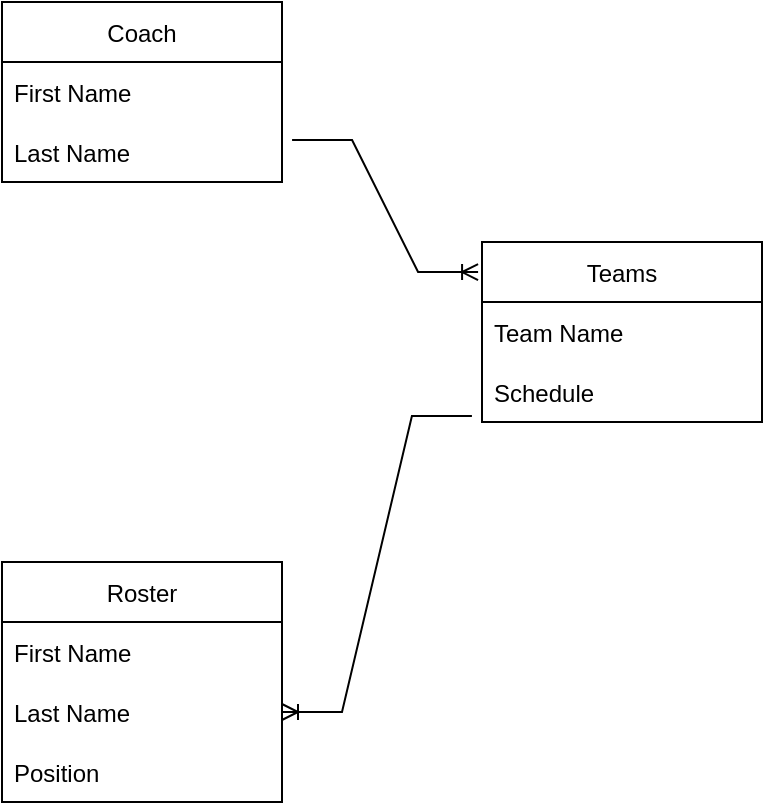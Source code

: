 <mxfile version="20.0.4" type="github">
  <diagram id="PYOnhEpb-6VGeYU8s6XO" name="Page-1">
    <mxGraphModel dx="1426" dy="649" grid="1" gridSize="10" guides="1" tooltips="1" connect="1" arrows="1" fold="1" page="1" pageScale="1" pageWidth="850" pageHeight="1100" math="0" shadow="0">
      <root>
        <mxCell id="0" />
        <mxCell id="1" parent="0" />
        <mxCell id="tUURSLVpCq1oKYRAx3hL-8" value="Teams" style="swimlane;fontStyle=0;childLayout=stackLayout;horizontal=1;startSize=30;horizontalStack=0;resizeParent=1;resizeParentMax=0;resizeLast=0;collapsible=1;marginBottom=0;" vertex="1" parent="1">
          <mxGeometry x="280" y="160" width="140" height="90" as="geometry" />
        </mxCell>
        <mxCell id="tUURSLVpCq1oKYRAx3hL-9" value="Team Name" style="text;strokeColor=none;fillColor=none;align=left;verticalAlign=middle;spacingLeft=4;spacingRight=4;overflow=hidden;points=[[0,0.5],[1,0.5]];portConstraint=eastwest;rotatable=0;" vertex="1" parent="tUURSLVpCq1oKYRAx3hL-8">
          <mxGeometry y="30" width="140" height="30" as="geometry" />
        </mxCell>
        <mxCell id="tUURSLVpCq1oKYRAx3hL-10" value="Schedule" style="text;strokeColor=none;fillColor=none;align=left;verticalAlign=middle;spacingLeft=4;spacingRight=4;overflow=hidden;points=[[0,0.5],[1,0.5]];portConstraint=eastwest;rotatable=0;" vertex="1" parent="tUURSLVpCq1oKYRAx3hL-8">
          <mxGeometry y="60" width="140" height="30" as="geometry" />
        </mxCell>
        <mxCell id="tUURSLVpCq1oKYRAx3hL-12" value="Roster" style="swimlane;fontStyle=0;childLayout=stackLayout;horizontal=1;startSize=30;horizontalStack=0;resizeParent=1;resizeParentMax=0;resizeLast=0;collapsible=1;marginBottom=0;" vertex="1" parent="1">
          <mxGeometry x="40" y="320" width="140" height="120" as="geometry" />
        </mxCell>
        <mxCell id="tUURSLVpCq1oKYRAx3hL-13" value="First Name" style="text;strokeColor=none;fillColor=none;align=left;verticalAlign=middle;spacingLeft=4;spacingRight=4;overflow=hidden;points=[[0,0.5],[1,0.5]];portConstraint=eastwest;rotatable=0;" vertex="1" parent="tUURSLVpCq1oKYRAx3hL-12">
          <mxGeometry y="30" width="140" height="30" as="geometry" />
        </mxCell>
        <mxCell id="tUURSLVpCq1oKYRAx3hL-14" value="Last Name" style="text;strokeColor=none;fillColor=none;align=left;verticalAlign=middle;spacingLeft=4;spacingRight=4;overflow=hidden;points=[[0,0.5],[1,0.5]];portConstraint=eastwest;rotatable=0;" vertex="1" parent="tUURSLVpCq1oKYRAx3hL-12">
          <mxGeometry y="60" width="140" height="30" as="geometry" />
        </mxCell>
        <mxCell id="tUURSLVpCq1oKYRAx3hL-15" value="Position" style="text;strokeColor=none;fillColor=none;align=left;verticalAlign=middle;spacingLeft=4;spacingRight=4;overflow=hidden;points=[[0,0.5],[1,0.5]];portConstraint=eastwest;rotatable=0;" vertex="1" parent="tUURSLVpCq1oKYRAx3hL-12">
          <mxGeometry y="90" width="140" height="30" as="geometry" />
        </mxCell>
        <mxCell id="tUURSLVpCq1oKYRAx3hL-16" value="Coach" style="swimlane;fontStyle=0;childLayout=stackLayout;horizontal=1;startSize=30;horizontalStack=0;resizeParent=1;resizeParentMax=0;resizeLast=0;collapsible=1;marginBottom=0;" vertex="1" parent="1">
          <mxGeometry x="40" y="40" width="140" height="90" as="geometry" />
        </mxCell>
        <mxCell id="tUURSLVpCq1oKYRAx3hL-17" value="First Name   " style="text;strokeColor=none;fillColor=none;align=left;verticalAlign=middle;spacingLeft=4;spacingRight=4;overflow=hidden;points=[[0,0.5],[1,0.5]];portConstraint=eastwest;rotatable=0;" vertex="1" parent="tUURSLVpCq1oKYRAx3hL-16">
          <mxGeometry y="30" width="140" height="30" as="geometry" />
        </mxCell>
        <mxCell id="tUURSLVpCq1oKYRAx3hL-18" value="Last Name" style="text;strokeColor=none;fillColor=none;align=left;verticalAlign=middle;spacingLeft=4;spacingRight=4;overflow=hidden;points=[[0,0.5],[1,0.5]];portConstraint=eastwest;rotatable=0;" vertex="1" parent="tUURSLVpCq1oKYRAx3hL-16">
          <mxGeometry y="60" width="140" height="30" as="geometry" />
        </mxCell>
        <mxCell id="tUURSLVpCq1oKYRAx3hL-21" value="" style="edgeStyle=entityRelationEdgeStyle;fontSize=12;html=1;endArrow=ERoneToMany;rounded=0;entryX=-0.014;entryY=0.167;entryDx=0;entryDy=0;entryPerimeter=0;exitX=1.036;exitY=0.3;exitDx=0;exitDy=0;exitPerimeter=0;" edge="1" parent="1" source="tUURSLVpCq1oKYRAx3hL-18" target="tUURSLVpCq1oKYRAx3hL-8">
          <mxGeometry width="100" height="100" relative="1" as="geometry">
            <mxPoint x="190" y="110" as="sourcePoint" />
            <mxPoint x="280" y="10" as="targetPoint" />
          </mxGeometry>
        </mxCell>
        <mxCell id="tUURSLVpCq1oKYRAx3hL-24" value="" style="edgeStyle=entityRelationEdgeStyle;fontSize=12;html=1;endArrow=ERoneToMany;rounded=0;entryX=1;entryY=0.5;entryDx=0;entryDy=0;exitX=-0.036;exitY=0.9;exitDx=0;exitDy=0;exitPerimeter=0;" edge="1" parent="1" source="tUURSLVpCq1oKYRAx3hL-10" target="tUURSLVpCq1oKYRAx3hL-14">
          <mxGeometry width="100" height="100" relative="1" as="geometry">
            <mxPoint x="370" y="310" as="sourcePoint" />
            <mxPoint x="470" y="210" as="targetPoint" />
          </mxGeometry>
        </mxCell>
      </root>
    </mxGraphModel>
  </diagram>
</mxfile>
